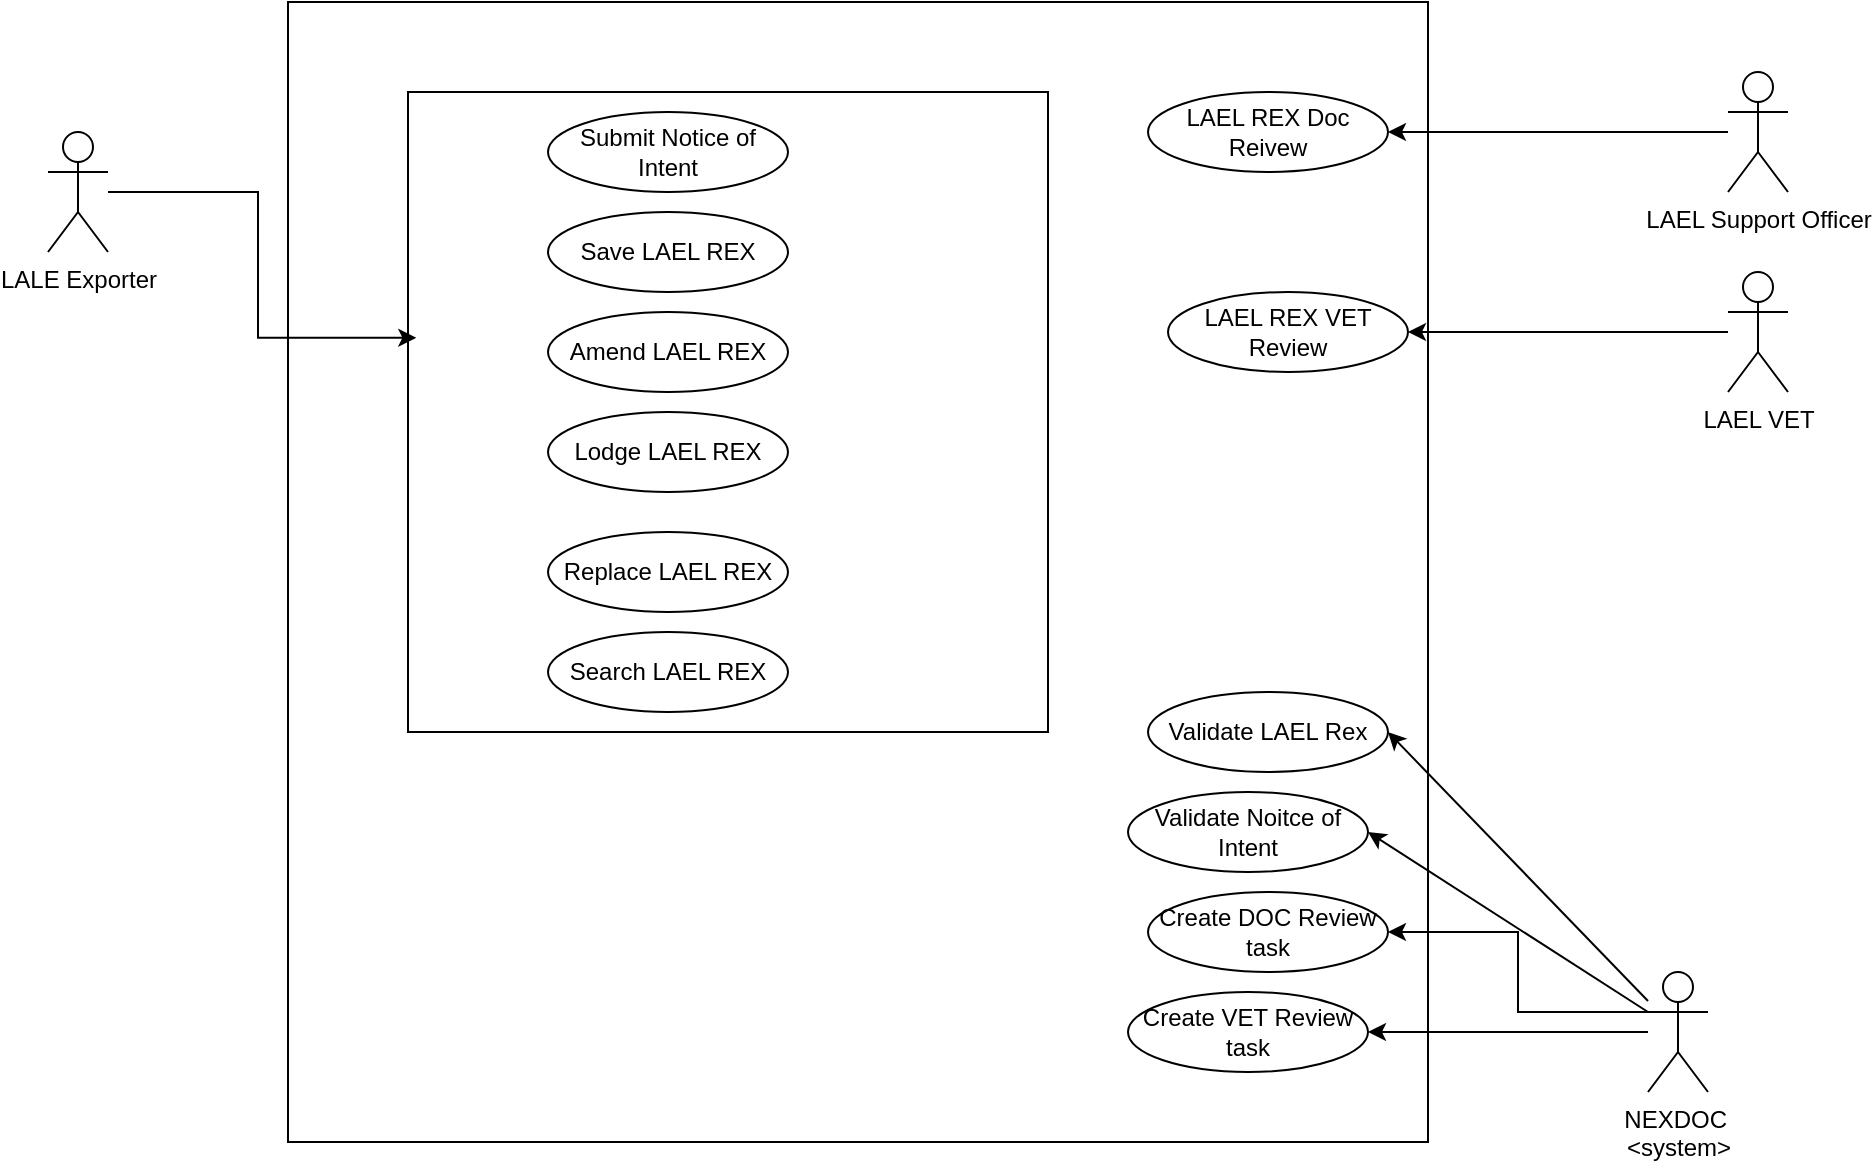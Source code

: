 <mxfile version="24.2.1" type="github">
  <diagram name="Page-1" id="o3NZpm_mbtvN_XARTHTW">
    <mxGraphModel dx="1434" dy="780" grid="1" gridSize="10" guides="1" tooltips="1" connect="1" arrows="1" fold="1" page="1" pageScale="1" pageWidth="1100" pageHeight="850" math="0" shadow="0">
      <root>
        <mxCell id="0" />
        <mxCell id="1" parent="0" />
        <mxCell id="GdpU5w_Qv8dUUHCMhIu_-1" value="" style="whiteSpace=wrap;html=1;aspect=fixed;" vertex="1" parent="1">
          <mxGeometry x="210" y="165" width="570" height="570" as="geometry" />
        </mxCell>
        <mxCell id="GdpU5w_Qv8dUUHCMhIu_-2" value="LALE Exporter" style="shape=umlActor;verticalLabelPosition=bottom;verticalAlign=top;html=1;outlineConnect=0;" vertex="1" parent="1">
          <mxGeometry x="90" y="230" width="30" height="60" as="geometry" />
        </mxCell>
        <mxCell id="GdpU5w_Qv8dUUHCMhIu_-12" style="edgeStyle=orthogonalEdgeStyle;rounded=0;orthogonalLoop=1;jettySize=auto;html=1;" edge="1" parent="1" source="GdpU5w_Qv8dUUHCMhIu_-7" target="GdpU5w_Qv8dUUHCMhIu_-11">
          <mxGeometry relative="1" as="geometry" />
        </mxCell>
        <mxCell id="GdpU5w_Qv8dUUHCMhIu_-7" value="LAEL VET" style="shape=umlActor;verticalLabelPosition=bottom;verticalAlign=top;html=1;outlineConnect=0;" vertex="1" parent="1">
          <mxGeometry x="930" y="300" width="30" height="60" as="geometry" />
        </mxCell>
        <mxCell id="GdpU5w_Qv8dUUHCMhIu_-9" style="edgeStyle=orthogonalEdgeStyle;rounded=0;orthogonalLoop=1;jettySize=auto;html=1;entryX=1;entryY=0.5;entryDx=0;entryDy=0;" edge="1" parent="1" source="GdpU5w_Qv8dUUHCMhIu_-8" target="GdpU5w_Qv8dUUHCMhIu_-10">
          <mxGeometry relative="1" as="geometry">
            <mxPoint x="850" y="270" as="targetPoint" />
          </mxGeometry>
        </mxCell>
        <mxCell id="GdpU5w_Qv8dUUHCMhIu_-8" value="LAEL Support Officer" style="shape=umlActor;verticalLabelPosition=bottom;verticalAlign=top;html=1;outlineConnect=0;" vertex="1" parent="1">
          <mxGeometry x="930" y="200" width="30" height="60" as="geometry" />
        </mxCell>
        <mxCell id="GdpU5w_Qv8dUUHCMhIu_-10" value="LAEL REX Doc Reivew" style="ellipse;whiteSpace=wrap;html=1;" vertex="1" parent="1">
          <mxGeometry x="640" y="210" width="120" height="40" as="geometry" />
        </mxCell>
        <mxCell id="GdpU5w_Qv8dUUHCMhIu_-11" value="LAEL REX VET Review" style="ellipse;whiteSpace=wrap;html=1;" vertex="1" parent="1">
          <mxGeometry x="650" y="310" width="120" height="40" as="geometry" />
        </mxCell>
        <mxCell id="GdpU5w_Qv8dUUHCMhIu_-25" value="" style="group" vertex="1" connectable="0" parent="1">
          <mxGeometry x="270" y="210" width="320" height="320" as="geometry" />
        </mxCell>
        <mxCell id="GdpU5w_Qv8dUUHCMhIu_-16" value="" style="whiteSpace=wrap;html=1;aspect=fixed;" vertex="1" parent="GdpU5w_Qv8dUUHCMhIu_-25">
          <mxGeometry width="320" height="320" as="geometry" />
        </mxCell>
        <mxCell id="GdpU5w_Qv8dUUHCMhIu_-19" value="Submit Notice of Intent" style="ellipse;whiteSpace=wrap;html=1;" vertex="1" parent="GdpU5w_Qv8dUUHCMhIu_-25">
          <mxGeometry x="70" y="10" width="120" height="40" as="geometry" />
        </mxCell>
        <mxCell id="GdpU5w_Qv8dUUHCMhIu_-20" value="Lodge LAEL REX" style="ellipse;whiteSpace=wrap;html=1;" vertex="1" parent="GdpU5w_Qv8dUUHCMhIu_-25">
          <mxGeometry x="70" y="160" width="120" height="40" as="geometry" />
        </mxCell>
        <mxCell id="GdpU5w_Qv8dUUHCMhIu_-21" value="Amend LAEL REX" style="ellipse;whiteSpace=wrap;html=1;" vertex="1" parent="GdpU5w_Qv8dUUHCMhIu_-25">
          <mxGeometry x="70" y="110" width="120" height="40" as="geometry" />
        </mxCell>
        <mxCell id="GdpU5w_Qv8dUUHCMhIu_-22" value="Replace LAEL REX" style="ellipse;whiteSpace=wrap;html=1;" vertex="1" parent="GdpU5w_Qv8dUUHCMhIu_-25">
          <mxGeometry x="70" y="220" width="120" height="40" as="geometry" />
        </mxCell>
        <mxCell id="GdpU5w_Qv8dUUHCMhIu_-23" value="Save LAEL REX" style="ellipse;whiteSpace=wrap;html=1;" vertex="1" parent="GdpU5w_Qv8dUUHCMhIu_-25">
          <mxGeometry x="70" y="60" width="120" height="40" as="geometry" />
        </mxCell>
        <mxCell id="GdpU5w_Qv8dUUHCMhIu_-24" value="Search LAEL REX" style="ellipse;whiteSpace=wrap;html=1;" vertex="1" parent="GdpU5w_Qv8dUUHCMhIu_-25">
          <mxGeometry x="70" y="270" width="120" height="40" as="geometry" />
        </mxCell>
        <mxCell id="GdpU5w_Qv8dUUHCMhIu_-26" style="edgeStyle=orthogonalEdgeStyle;rounded=0;orthogonalLoop=1;jettySize=auto;html=1;entryX=0.013;entryY=0.384;entryDx=0;entryDy=0;entryPerimeter=0;" edge="1" parent="1" source="GdpU5w_Qv8dUUHCMhIu_-2" target="GdpU5w_Qv8dUUHCMhIu_-16">
          <mxGeometry relative="1" as="geometry" />
        </mxCell>
        <mxCell id="GdpU5w_Qv8dUUHCMhIu_-33" style="edgeStyle=orthogonalEdgeStyle;rounded=0;orthogonalLoop=1;jettySize=auto;html=1;" edge="1" parent="1" source="GdpU5w_Qv8dUUHCMhIu_-31" target="GdpU5w_Qv8dUUHCMhIu_-32">
          <mxGeometry relative="1" as="geometry" />
        </mxCell>
        <mxCell id="GdpU5w_Qv8dUUHCMhIu_-35" style="edgeStyle=orthogonalEdgeStyle;rounded=0;orthogonalLoop=1;jettySize=auto;html=1;exitX=0;exitY=0.333;exitDx=0;exitDy=0;exitPerimeter=0;" edge="1" parent="1" source="GdpU5w_Qv8dUUHCMhIu_-31" target="GdpU5w_Qv8dUUHCMhIu_-34">
          <mxGeometry relative="1" as="geometry" />
        </mxCell>
        <mxCell id="GdpU5w_Qv8dUUHCMhIu_-31" value="NEXDOC&amp;nbsp;&lt;div&gt;&amp;lt;system&amp;gt;&lt;/div&gt;" style="shape=umlActor;verticalLabelPosition=bottom;verticalAlign=top;html=1;outlineConnect=0;" vertex="1" parent="1">
          <mxGeometry x="890" y="650" width="30" height="60" as="geometry" />
        </mxCell>
        <mxCell id="GdpU5w_Qv8dUUHCMhIu_-32" value="Create VET Review task" style="ellipse;whiteSpace=wrap;html=1;" vertex="1" parent="1">
          <mxGeometry x="630" y="660" width="120" height="40" as="geometry" />
        </mxCell>
        <mxCell id="GdpU5w_Qv8dUUHCMhIu_-34" value="Create DOC Review task" style="ellipse;whiteSpace=wrap;html=1;" vertex="1" parent="1">
          <mxGeometry x="640" y="610" width="120" height="40" as="geometry" />
        </mxCell>
        <mxCell id="GdpU5w_Qv8dUUHCMhIu_-37" value="Validate Noitce of Intent" style="ellipse;whiteSpace=wrap;html=1;" vertex="1" parent="1">
          <mxGeometry x="630" y="560" width="120" height="40" as="geometry" />
        </mxCell>
        <mxCell id="GdpU5w_Qv8dUUHCMhIu_-38" value="Validate LAEL Rex" style="ellipse;whiteSpace=wrap;html=1;" vertex="1" parent="1">
          <mxGeometry x="640" y="510" width="120" height="40" as="geometry" />
        </mxCell>
        <mxCell id="GdpU5w_Qv8dUUHCMhIu_-40" value="" style="endArrow=classic;html=1;rounded=0;entryX=1;entryY=0.5;entryDx=0;entryDy=0;" edge="1" parent="1" source="GdpU5w_Qv8dUUHCMhIu_-31" target="GdpU5w_Qv8dUUHCMhIu_-38">
          <mxGeometry width="50" height="50" relative="1" as="geometry">
            <mxPoint x="900" y="640" as="sourcePoint" />
            <mxPoint x="910" y="500" as="targetPoint" />
          </mxGeometry>
        </mxCell>
        <mxCell id="GdpU5w_Qv8dUUHCMhIu_-42" value="" style="endArrow=classic;html=1;rounded=0;entryX=1;entryY=0.5;entryDx=0;entryDy=0;" edge="1" parent="1" target="GdpU5w_Qv8dUUHCMhIu_-37">
          <mxGeometry width="50" height="50" relative="1" as="geometry">
            <mxPoint x="890" y="670" as="sourcePoint" />
            <mxPoint x="930" y="510" as="targetPoint" />
          </mxGeometry>
        </mxCell>
      </root>
    </mxGraphModel>
  </diagram>
</mxfile>
